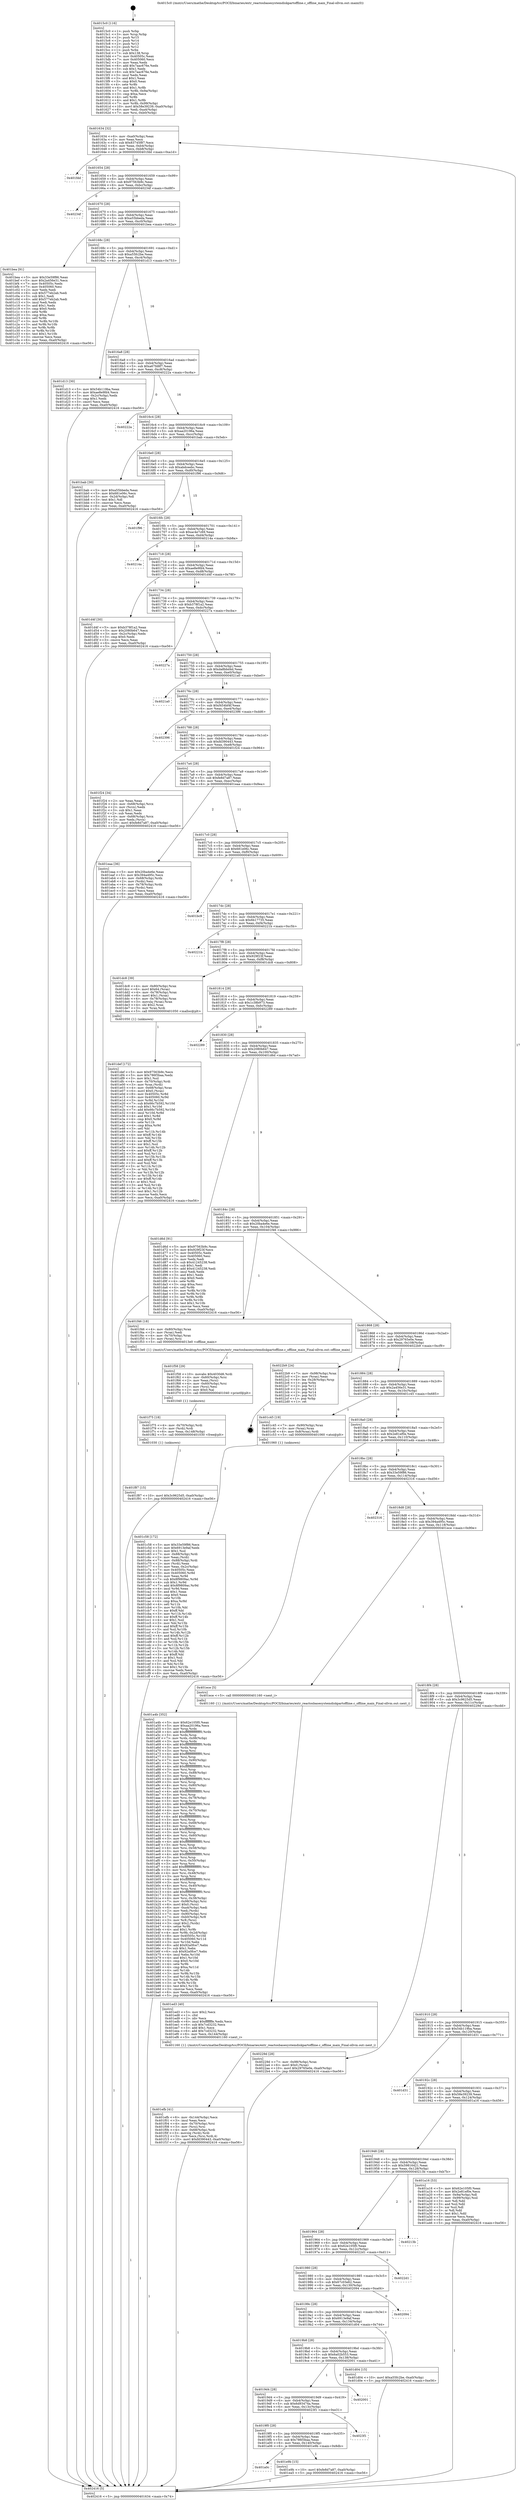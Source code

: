 digraph "0x4015c0" {
  label = "0x4015c0 (/mnt/c/Users/mathe/Desktop/tcc/POCII/binaries/extr_reactosbasesystemdiskpartoffline.c_offline_main_Final-ollvm.out::main(0))"
  labelloc = "t"
  node[shape=record]

  Entry [label="",width=0.3,height=0.3,shape=circle,fillcolor=black,style=filled]
  "0x401634" [label="{
     0x401634 [32]\l
     | [instrs]\l
     &nbsp;&nbsp;0x401634 \<+6\>: mov -0xa0(%rbp),%eax\l
     &nbsp;&nbsp;0x40163a \<+2\>: mov %eax,%ecx\l
     &nbsp;&nbsp;0x40163c \<+6\>: sub $0x83745f87,%ecx\l
     &nbsp;&nbsp;0x401642 \<+6\>: mov %eax,-0xb4(%rbp)\l
     &nbsp;&nbsp;0x401648 \<+6\>: mov %ecx,-0xb8(%rbp)\l
     &nbsp;&nbsp;0x40164e \<+6\>: je 0000000000401fdd \<main+0xa1d\>\l
  }"]
  "0x401fdd" [label="{
     0x401fdd\l
  }", style=dashed]
  "0x401654" [label="{
     0x401654 [28]\l
     | [instrs]\l
     &nbsp;&nbsp;0x401654 \<+5\>: jmp 0000000000401659 \<main+0x99\>\l
     &nbsp;&nbsp;0x401659 \<+6\>: mov -0xb4(%rbp),%eax\l
     &nbsp;&nbsp;0x40165f \<+5\>: sub $0x97563b9c,%eax\l
     &nbsp;&nbsp;0x401664 \<+6\>: mov %eax,-0xbc(%rbp)\l
     &nbsp;&nbsp;0x40166a \<+6\>: je 000000000040234f \<main+0xd8f\>\l
  }"]
  Exit [label="",width=0.3,height=0.3,shape=circle,fillcolor=black,style=filled,peripheries=2]
  "0x40234f" [label="{
     0x40234f\l
  }", style=dashed]
  "0x401670" [label="{
     0x401670 [28]\l
     | [instrs]\l
     &nbsp;&nbsp;0x401670 \<+5\>: jmp 0000000000401675 \<main+0xb5\>\l
     &nbsp;&nbsp;0x401675 \<+6\>: mov -0xb4(%rbp),%eax\l
     &nbsp;&nbsp;0x40167b \<+5\>: sub $0xa55bbeda,%eax\l
     &nbsp;&nbsp;0x401680 \<+6\>: mov %eax,-0xc0(%rbp)\l
     &nbsp;&nbsp;0x401686 \<+6\>: je 0000000000401bea \<main+0x62a\>\l
  }"]
  "0x401f87" [label="{
     0x401f87 [15]\l
     | [instrs]\l
     &nbsp;&nbsp;0x401f87 \<+10\>: movl $0x3c9625d5,-0xa0(%rbp)\l
     &nbsp;&nbsp;0x401f91 \<+5\>: jmp 0000000000402416 \<main+0xe56\>\l
  }"]
  "0x401bea" [label="{
     0x401bea [91]\l
     | [instrs]\l
     &nbsp;&nbsp;0x401bea \<+5\>: mov $0x33e59f86,%eax\l
     &nbsp;&nbsp;0x401bef \<+5\>: mov $0x2a456e31,%ecx\l
     &nbsp;&nbsp;0x401bf4 \<+7\>: mov 0x40505c,%edx\l
     &nbsp;&nbsp;0x401bfb \<+7\>: mov 0x405060,%esi\l
     &nbsp;&nbsp;0x401c02 \<+2\>: mov %edx,%edi\l
     &nbsp;&nbsp;0x401c04 \<+6\>: sub $0x577eb2ab,%edi\l
     &nbsp;&nbsp;0x401c0a \<+3\>: sub $0x1,%edi\l
     &nbsp;&nbsp;0x401c0d \<+6\>: add $0x577eb2ab,%edi\l
     &nbsp;&nbsp;0x401c13 \<+3\>: imul %edi,%edx\l
     &nbsp;&nbsp;0x401c16 \<+3\>: and $0x1,%edx\l
     &nbsp;&nbsp;0x401c19 \<+3\>: cmp $0x0,%edx\l
     &nbsp;&nbsp;0x401c1c \<+4\>: sete %r8b\l
     &nbsp;&nbsp;0x401c20 \<+3\>: cmp $0xa,%esi\l
     &nbsp;&nbsp;0x401c23 \<+4\>: setl %r9b\l
     &nbsp;&nbsp;0x401c27 \<+3\>: mov %r8b,%r10b\l
     &nbsp;&nbsp;0x401c2a \<+3\>: and %r9b,%r10b\l
     &nbsp;&nbsp;0x401c2d \<+3\>: xor %r9b,%r8b\l
     &nbsp;&nbsp;0x401c30 \<+3\>: or %r8b,%r10b\l
     &nbsp;&nbsp;0x401c33 \<+4\>: test $0x1,%r10b\l
     &nbsp;&nbsp;0x401c37 \<+3\>: cmovne %ecx,%eax\l
     &nbsp;&nbsp;0x401c3a \<+6\>: mov %eax,-0xa0(%rbp)\l
     &nbsp;&nbsp;0x401c40 \<+5\>: jmp 0000000000402416 \<main+0xe56\>\l
  }"]
  "0x40168c" [label="{
     0x40168c [28]\l
     | [instrs]\l
     &nbsp;&nbsp;0x40168c \<+5\>: jmp 0000000000401691 \<main+0xd1\>\l
     &nbsp;&nbsp;0x401691 \<+6\>: mov -0xb4(%rbp),%eax\l
     &nbsp;&nbsp;0x401697 \<+5\>: sub $0xa55fc2be,%eax\l
     &nbsp;&nbsp;0x40169c \<+6\>: mov %eax,-0xc4(%rbp)\l
     &nbsp;&nbsp;0x4016a2 \<+6\>: je 0000000000401d13 \<main+0x753\>\l
  }"]
  "0x401f75" [label="{
     0x401f75 [18]\l
     | [instrs]\l
     &nbsp;&nbsp;0x401f75 \<+4\>: mov -0x70(%rbp),%rdi\l
     &nbsp;&nbsp;0x401f79 \<+3\>: mov (%rdi),%rdi\l
     &nbsp;&nbsp;0x401f7c \<+6\>: mov %eax,-0x148(%rbp)\l
     &nbsp;&nbsp;0x401f82 \<+5\>: call 0000000000401030 \<free@plt\>\l
     | [calls]\l
     &nbsp;&nbsp;0x401030 \{1\} (unknown)\l
  }"]
  "0x401d13" [label="{
     0x401d13 [30]\l
     | [instrs]\l
     &nbsp;&nbsp;0x401d13 \<+5\>: mov $0x54b119ba,%eax\l
     &nbsp;&nbsp;0x401d18 \<+5\>: mov $0xae8e9fd4,%ecx\l
     &nbsp;&nbsp;0x401d1d \<+3\>: mov -0x2c(%rbp),%edx\l
     &nbsp;&nbsp;0x401d20 \<+3\>: cmp $0x1,%edx\l
     &nbsp;&nbsp;0x401d23 \<+3\>: cmovl %ecx,%eax\l
     &nbsp;&nbsp;0x401d26 \<+6\>: mov %eax,-0xa0(%rbp)\l
     &nbsp;&nbsp;0x401d2c \<+5\>: jmp 0000000000402416 \<main+0xe56\>\l
  }"]
  "0x4016a8" [label="{
     0x4016a8 [28]\l
     | [instrs]\l
     &nbsp;&nbsp;0x4016a8 \<+5\>: jmp 00000000004016ad \<main+0xed\>\l
     &nbsp;&nbsp;0x4016ad \<+6\>: mov -0xb4(%rbp),%eax\l
     &nbsp;&nbsp;0x4016b3 \<+5\>: sub $0xa67fd8f7,%eax\l
     &nbsp;&nbsp;0x4016b8 \<+6\>: mov %eax,-0xc8(%rbp)\l
     &nbsp;&nbsp;0x4016be \<+6\>: je 000000000040222a \<main+0xc6a\>\l
  }"]
  "0x401f58" [label="{
     0x401f58 [29]\l
     | [instrs]\l
     &nbsp;&nbsp;0x401f58 \<+10\>: movabs $0x4030d6,%rdi\l
     &nbsp;&nbsp;0x401f62 \<+4\>: mov -0x60(%rbp),%rsi\l
     &nbsp;&nbsp;0x401f66 \<+2\>: mov %eax,(%rsi)\l
     &nbsp;&nbsp;0x401f68 \<+4\>: mov -0x60(%rbp),%rsi\l
     &nbsp;&nbsp;0x401f6c \<+2\>: mov (%rsi),%esi\l
     &nbsp;&nbsp;0x401f6e \<+2\>: mov $0x0,%al\l
     &nbsp;&nbsp;0x401f70 \<+5\>: call 0000000000401040 \<printf@plt\>\l
     | [calls]\l
     &nbsp;&nbsp;0x401040 \{1\} (unknown)\l
  }"]
  "0x40222a" [label="{
     0x40222a\l
  }", style=dashed]
  "0x4016c4" [label="{
     0x4016c4 [28]\l
     | [instrs]\l
     &nbsp;&nbsp;0x4016c4 \<+5\>: jmp 00000000004016c9 \<main+0x109\>\l
     &nbsp;&nbsp;0x4016c9 \<+6\>: mov -0xb4(%rbp),%eax\l
     &nbsp;&nbsp;0x4016cf \<+5\>: sub $0xaa20196a,%eax\l
     &nbsp;&nbsp;0x4016d4 \<+6\>: mov %eax,-0xcc(%rbp)\l
     &nbsp;&nbsp;0x4016da \<+6\>: je 0000000000401bab \<main+0x5eb\>\l
  }"]
  "0x401efb" [label="{
     0x401efb [41]\l
     | [instrs]\l
     &nbsp;&nbsp;0x401efb \<+6\>: mov -0x144(%rbp),%ecx\l
     &nbsp;&nbsp;0x401f01 \<+3\>: imul %eax,%ecx\l
     &nbsp;&nbsp;0x401f04 \<+4\>: mov -0x70(%rbp),%rsi\l
     &nbsp;&nbsp;0x401f08 \<+3\>: mov (%rsi),%rsi\l
     &nbsp;&nbsp;0x401f0b \<+4\>: mov -0x68(%rbp),%rdi\l
     &nbsp;&nbsp;0x401f0f \<+3\>: movslq (%rdi),%rdi\l
     &nbsp;&nbsp;0x401f12 \<+3\>: mov %ecx,(%rsi,%rdi,4)\l
     &nbsp;&nbsp;0x401f15 \<+10\>: movl $0xfd390443,-0xa0(%rbp)\l
     &nbsp;&nbsp;0x401f1f \<+5\>: jmp 0000000000402416 \<main+0xe56\>\l
  }"]
  "0x401bab" [label="{
     0x401bab [30]\l
     | [instrs]\l
     &nbsp;&nbsp;0x401bab \<+5\>: mov $0xa55bbeda,%eax\l
     &nbsp;&nbsp;0x401bb0 \<+5\>: mov $0x681e06c,%ecx\l
     &nbsp;&nbsp;0x401bb5 \<+3\>: mov -0x2d(%rbp),%dl\l
     &nbsp;&nbsp;0x401bb8 \<+3\>: test $0x1,%dl\l
     &nbsp;&nbsp;0x401bbb \<+3\>: cmovne %ecx,%eax\l
     &nbsp;&nbsp;0x401bbe \<+6\>: mov %eax,-0xa0(%rbp)\l
     &nbsp;&nbsp;0x401bc4 \<+5\>: jmp 0000000000402416 \<main+0xe56\>\l
  }"]
  "0x4016e0" [label="{
     0x4016e0 [28]\l
     | [instrs]\l
     &nbsp;&nbsp;0x4016e0 \<+5\>: jmp 00000000004016e5 \<main+0x125\>\l
     &nbsp;&nbsp;0x4016e5 \<+6\>: mov -0xb4(%rbp),%eax\l
     &nbsp;&nbsp;0x4016eb \<+5\>: sub $0xabdceebc,%eax\l
     &nbsp;&nbsp;0x4016f0 \<+6\>: mov %eax,-0xd0(%rbp)\l
     &nbsp;&nbsp;0x4016f6 \<+6\>: je 0000000000401f96 \<main+0x9d6\>\l
  }"]
  "0x401ed3" [label="{
     0x401ed3 [40]\l
     | [instrs]\l
     &nbsp;&nbsp;0x401ed3 \<+5\>: mov $0x2,%ecx\l
     &nbsp;&nbsp;0x401ed8 \<+1\>: cltd\l
     &nbsp;&nbsp;0x401ed9 \<+2\>: idiv %ecx\l
     &nbsp;&nbsp;0x401edb \<+6\>: imul $0xfffffffe,%edx,%ecx\l
     &nbsp;&nbsp;0x401ee1 \<+6\>: sub $0x7cd3232,%ecx\l
     &nbsp;&nbsp;0x401ee7 \<+3\>: add $0x1,%ecx\l
     &nbsp;&nbsp;0x401eea \<+6\>: add $0x7cd3232,%ecx\l
     &nbsp;&nbsp;0x401ef0 \<+6\>: mov %ecx,-0x144(%rbp)\l
     &nbsp;&nbsp;0x401ef6 \<+5\>: call 0000000000401160 \<next_i\>\l
     | [calls]\l
     &nbsp;&nbsp;0x401160 \{1\} (/mnt/c/Users/mathe/Desktop/tcc/POCII/binaries/extr_reactosbasesystemdiskpartoffline.c_offline_main_Final-ollvm.out::next_i)\l
  }"]
  "0x401f96" [label="{
     0x401f96\l
  }", style=dashed]
  "0x4016fc" [label="{
     0x4016fc [28]\l
     | [instrs]\l
     &nbsp;&nbsp;0x4016fc \<+5\>: jmp 0000000000401701 \<main+0x141\>\l
     &nbsp;&nbsp;0x401701 \<+6\>: mov -0xb4(%rbp),%eax\l
     &nbsp;&nbsp;0x401707 \<+5\>: sub $0xac4e7c69,%eax\l
     &nbsp;&nbsp;0x40170c \<+6\>: mov %eax,-0xd4(%rbp)\l
     &nbsp;&nbsp;0x401712 \<+6\>: je 000000000040214a \<main+0xb8a\>\l
  }"]
  "0x401a0c" [label="{
     0x401a0c\l
  }", style=dashed]
  "0x40214a" [label="{
     0x40214a\l
  }", style=dashed]
  "0x401718" [label="{
     0x401718 [28]\l
     | [instrs]\l
     &nbsp;&nbsp;0x401718 \<+5\>: jmp 000000000040171d \<main+0x15d\>\l
     &nbsp;&nbsp;0x40171d \<+6\>: mov -0xb4(%rbp),%eax\l
     &nbsp;&nbsp;0x401723 \<+5\>: sub $0xae8e9fd4,%eax\l
     &nbsp;&nbsp;0x401728 \<+6\>: mov %eax,-0xd8(%rbp)\l
     &nbsp;&nbsp;0x40172e \<+6\>: je 0000000000401d4f \<main+0x78f\>\l
  }"]
  "0x401e9b" [label="{
     0x401e9b [15]\l
     | [instrs]\l
     &nbsp;&nbsp;0x401e9b \<+10\>: movl $0xfe8d7a87,-0xa0(%rbp)\l
     &nbsp;&nbsp;0x401ea5 \<+5\>: jmp 0000000000402416 \<main+0xe56\>\l
  }"]
  "0x401d4f" [label="{
     0x401d4f [30]\l
     | [instrs]\l
     &nbsp;&nbsp;0x401d4f \<+5\>: mov $0xb378f1a2,%eax\l
     &nbsp;&nbsp;0x401d54 \<+5\>: mov $0x2080b647,%ecx\l
     &nbsp;&nbsp;0x401d59 \<+3\>: mov -0x2c(%rbp),%edx\l
     &nbsp;&nbsp;0x401d5c \<+3\>: cmp $0x0,%edx\l
     &nbsp;&nbsp;0x401d5f \<+3\>: cmove %ecx,%eax\l
     &nbsp;&nbsp;0x401d62 \<+6\>: mov %eax,-0xa0(%rbp)\l
     &nbsp;&nbsp;0x401d68 \<+5\>: jmp 0000000000402416 \<main+0xe56\>\l
  }"]
  "0x401734" [label="{
     0x401734 [28]\l
     | [instrs]\l
     &nbsp;&nbsp;0x401734 \<+5\>: jmp 0000000000401739 \<main+0x179\>\l
     &nbsp;&nbsp;0x401739 \<+6\>: mov -0xb4(%rbp),%eax\l
     &nbsp;&nbsp;0x40173f \<+5\>: sub $0xb378f1a2,%eax\l
     &nbsp;&nbsp;0x401744 \<+6\>: mov %eax,-0xdc(%rbp)\l
     &nbsp;&nbsp;0x40174a \<+6\>: je 000000000040227a \<main+0xcba\>\l
  }"]
  "0x4019f0" [label="{
     0x4019f0 [28]\l
     | [instrs]\l
     &nbsp;&nbsp;0x4019f0 \<+5\>: jmp 00000000004019f5 \<main+0x435\>\l
     &nbsp;&nbsp;0x4019f5 \<+6\>: mov -0xb4(%rbp),%eax\l
     &nbsp;&nbsp;0x4019fb \<+5\>: sub $0x786f3baa,%eax\l
     &nbsp;&nbsp;0x401a00 \<+6\>: mov %eax,-0x140(%rbp)\l
     &nbsp;&nbsp;0x401a06 \<+6\>: je 0000000000401e9b \<main+0x8db\>\l
  }"]
  "0x40227a" [label="{
     0x40227a\l
  }", style=dashed]
  "0x401750" [label="{
     0x401750 [28]\l
     | [instrs]\l
     &nbsp;&nbsp;0x401750 \<+5\>: jmp 0000000000401755 \<main+0x195\>\l
     &nbsp;&nbsp;0x401755 \<+6\>: mov -0xb4(%rbp),%eax\l
     &nbsp;&nbsp;0x40175b \<+5\>: sub $0xda8bbd4d,%eax\l
     &nbsp;&nbsp;0x401760 \<+6\>: mov %eax,-0xe0(%rbp)\l
     &nbsp;&nbsp;0x401766 \<+6\>: je 00000000004021a0 \<main+0xbe0\>\l
  }"]
  "0x4023f1" [label="{
     0x4023f1\l
  }", style=dashed]
  "0x4021a0" [label="{
     0x4021a0\l
  }", style=dashed]
  "0x40176c" [label="{
     0x40176c [28]\l
     | [instrs]\l
     &nbsp;&nbsp;0x40176c \<+5\>: jmp 0000000000401771 \<main+0x1b1\>\l
     &nbsp;&nbsp;0x401771 \<+6\>: mov -0xb4(%rbp),%eax\l
     &nbsp;&nbsp;0x401777 \<+5\>: sub $0xf454bf4f,%eax\l
     &nbsp;&nbsp;0x40177c \<+6\>: mov %eax,-0xe4(%rbp)\l
     &nbsp;&nbsp;0x401782 \<+6\>: je 0000000000402396 \<main+0xdd6\>\l
  }"]
  "0x4019d4" [label="{
     0x4019d4 [28]\l
     | [instrs]\l
     &nbsp;&nbsp;0x4019d4 \<+5\>: jmp 00000000004019d9 \<main+0x419\>\l
     &nbsp;&nbsp;0x4019d9 \<+6\>: mov -0xb4(%rbp),%eax\l
     &nbsp;&nbsp;0x4019df \<+5\>: sub $0x6d93474a,%eax\l
     &nbsp;&nbsp;0x4019e4 \<+6\>: mov %eax,-0x13c(%rbp)\l
     &nbsp;&nbsp;0x4019ea \<+6\>: je 00000000004023f1 \<main+0xe31\>\l
  }"]
  "0x402396" [label="{
     0x402396\l
  }", style=dashed]
  "0x401788" [label="{
     0x401788 [28]\l
     | [instrs]\l
     &nbsp;&nbsp;0x401788 \<+5\>: jmp 000000000040178d \<main+0x1cd\>\l
     &nbsp;&nbsp;0x40178d \<+6\>: mov -0xb4(%rbp),%eax\l
     &nbsp;&nbsp;0x401793 \<+5\>: sub $0xfd390443,%eax\l
     &nbsp;&nbsp;0x401798 \<+6\>: mov %eax,-0xe8(%rbp)\l
     &nbsp;&nbsp;0x40179e \<+6\>: je 0000000000401f24 \<main+0x964\>\l
  }"]
  "0x402001" [label="{
     0x402001\l
  }", style=dashed]
  "0x401f24" [label="{
     0x401f24 [34]\l
     | [instrs]\l
     &nbsp;&nbsp;0x401f24 \<+2\>: xor %eax,%eax\l
     &nbsp;&nbsp;0x401f26 \<+4\>: mov -0x68(%rbp),%rcx\l
     &nbsp;&nbsp;0x401f2a \<+2\>: mov (%rcx),%edx\l
     &nbsp;&nbsp;0x401f2c \<+3\>: sub $0x1,%eax\l
     &nbsp;&nbsp;0x401f2f \<+2\>: sub %eax,%edx\l
     &nbsp;&nbsp;0x401f31 \<+4\>: mov -0x68(%rbp),%rcx\l
     &nbsp;&nbsp;0x401f35 \<+2\>: mov %edx,(%rcx)\l
     &nbsp;&nbsp;0x401f37 \<+10\>: movl $0xfe8d7a87,-0xa0(%rbp)\l
     &nbsp;&nbsp;0x401f41 \<+5\>: jmp 0000000000402416 \<main+0xe56\>\l
  }"]
  "0x4017a4" [label="{
     0x4017a4 [28]\l
     | [instrs]\l
     &nbsp;&nbsp;0x4017a4 \<+5\>: jmp 00000000004017a9 \<main+0x1e9\>\l
     &nbsp;&nbsp;0x4017a9 \<+6\>: mov -0xb4(%rbp),%eax\l
     &nbsp;&nbsp;0x4017af \<+5\>: sub $0xfe8d7a87,%eax\l
     &nbsp;&nbsp;0x4017b4 \<+6\>: mov %eax,-0xec(%rbp)\l
     &nbsp;&nbsp;0x4017ba \<+6\>: je 0000000000401eaa \<main+0x8ea\>\l
  }"]
  "0x401def" [label="{
     0x401def [172]\l
     | [instrs]\l
     &nbsp;&nbsp;0x401def \<+5\>: mov $0x97563b9c,%ecx\l
     &nbsp;&nbsp;0x401df4 \<+5\>: mov $0x786f3baa,%edx\l
     &nbsp;&nbsp;0x401df9 \<+3\>: mov $0x1,%sil\l
     &nbsp;&nbsp;0x401dfc \<+4\>: mov -0x70(%rbp),%rdi\l
     &nbsp;&nbsp;0x401e00 \<+3\>: mov %rax,(%rdi)\l
     &nbsp;&nbsp;0x401e03 \<+4\>: mov -0x68(%rbp),%rax\l
     &nbsp;&nbsp;0x401e07 \<+6\>: movl $0x0,(%rax)\l
     &nbsp;&nbsp;0x401e0d \<+8\>: mov 0x40505c,%r8d\l
     &nbsp;&nbsp;0x401e15 \<+8\>: mov 0x405060,%r9d\l
     &nbsp;&nbsp;0x401e1d \<+3\>: mov %r8d,%r10d\l
     &nbsp;&nbsp;0x401e20 \<+7\>: sub $0x66c7b592,%r10d\l
     &nbsp;&nbsp;0x401e27 \<+4\>: sub $0x1,%r10d\l
     &nbsp;&nbsp;0x401e2b \<+7\>: add $0x66c7b592,%r10d\l
     &nbsp;&nbsp;0x401e32 \<+4\>: imul %r10d,%r8d\l
     &nbsp;&nbsp;0x401e36 \<+4\>: and $0x1,%r8d\l
     &nbsp;&nbsp;0x401e3a \<+4\>: cmp $0x0,%r8d\l
     &nbsp;&nbsp;0x401e3e \<+4\>: sete %r11b\l
     &nbsp;&nbsp;0x401e42 \<+4\>: cmp $0xa,%r9d\l
     &nbsp;&nbsp;0x401e46 \<+3\>: setl %bl\l
     &nbsp;&nbsp;0x401e49 \<+3\>: mov %r11b,%r14b\l
     &nbsp;&nbsp;0x401e4c \<+4\>: xor $0xff,%r14b\l
     &nbsp;&nbsp;0x401e50 \<+3\>: mov %bl,%r15b\l
     &nbsp;&nbsp;0x401e53 \<+4\>: xor $0xff,%r15b\l
     &nbsp;&nbsp;0x401e57 \<+4\>: xor $0x1,%sil\l
     &nbsp;&nbsp;0x401e5b \<+3\>: mov %r14b,%r12b\l
     &nbsp;&nbsp;0x401e5e \<+4\>: and $0xff,%r12b\l
     &nbsp;&nbsp;0x401e62 \<+3\>: and %sil,%r11b\l
     &nbsp;&nbsp;0x401e65 \<+3\>: mov %r15b,%r13b\l
     &nbsp;&nbsp;0x401e68 \<+4\>: and $0xff,%r13b\l
     &nbsp;&nbsp;0x401e6c \<+3\>: and %sil,%bl\l
     &nbsp;&nbsp;0x401e6f \<+3\>: or %r11b,%r12b\l
     &nbsp;&nbsp;0x401e72 \<+3\>: or %bl,%r13b\l
     &nbsp;&nbsp;0x401e75 \<+3\>: xor %r13b,%r12b\l
     &nbsp;&nbsp;0x401e78 \<+3\>: or %r15b,%r14b\l
     &nbsp;&nbsp;0x401e7b \<+4\>: xor $0xff,%r14b\l
     &nbsp;&nbsp;0x401e7f \<+4\>: or $0x1,%sil\l
     &nbsp;&nbsp;0x401e83 \<+3\>: and %sil,%r14b\l
     &nbsp;&nbsp;0x401e86 \<+3\>: or %r14b,%r12b\l
     &nbsp;&nbsp;0x401e89 \<+4\>: test $0x1,%r12b\l
     &nbsp;&nbsp;0x401e8d \<+3\>: cmovne %edx,%ecx\l
     &nbsp;&nbsp;0x401e90 \<+6\>: mov %ecx,-0xa0(%rbp)\l
     &nbsp;&nbsp;0x401e96 \<+5\>: jmp 0000000000402416 \<main+0xe56\>\l
  }"]
  "0x401eaa" [label="{
     0x401eaa [36]\l
     | [instrs]\l
     &nbsp;&nbsp;0x401eaa \<+5\>: mov $0x20ba4e6e,%eax\l
     &nbsp;&nbsp;0x401eaf \<+5\>: mov $0x394a495c,%ecx\l
     &nbsp;&nbsp;0x401eb4 \<+4\>: mov -0x68(%rbp),%rdx\l
     &nbsp;&nbsp;0x401eb8 \<+2\>: mov (%rdx),%esi\l
     &nbsp;&nbsp;0x401eba \<+4\>: mov -0x78(%rbp),%rdx\l
     &nbsp;&nbsp;0x401ebe \<+2\>: cmp (%rdx),%esi\l
     &nbsp;&nbsp;0x401ec0 \<+3\>: cmovl %ecx,%eax\l
     &nbsp;&nbsp;0x401ec3 \<+6\>: mov %eax,-0xa0(%rbp)\l
     &nbsp;&nbsp;0x401ec9 \<+5\>: jmp 0000000000402416 \<main+0xe56\>\l
  }"]
  "0x4017c0" [label="{
     0x4017c0 [28]\l
     | [instrs]\l
     &nbsp;&nbsp;0x4017c0 \<+5\>: jmp 00000000004017c5 \<main+0x205\>\l
     &nbsp;&nbsp;0x4017c5 \<+6\>: mov -0xb4(%rbp),%eax\l
     &nbsp;&nbsp;0x4017cb \<+5\>: sub $0x681e06c,%eax\l
     &nbsp;&nbsp;0x4017d0 \<+6\>: mov %eax,-0xf0(%rbp)\l
     &nbsp;&nbsp;0x4017d6 \<+6\>: je 0000000000401bc9 \<main+0x609\>\l
  }"]
  "0x4019b8" [label="{
     0x4019b8 [28]\l
     | [instrs]\l
     &nbsp;&nbsp;0x4019b8 \<+5\>: jmp 00000000004019bd \<main+0x3fd\>\l
     &nbsp;&nbsp;0x4019bd \<+6\>: mov -0xb4(%rbp),%eax\l
     &nbsp;&nbsp;0x4019c3 \<+5\>: sub $0x6a02b553,%eax\l
     &nbsp;&nbsp;0x4019c8 \<+6\>: mov %eax,-0x138(%rbp)\l
     &nbsp;&nbsp;0x4019ce \<+6\>: je 0000000000402001 \<main+0xa41\>\l
  }"]
  "0x401bc9" [label="{
     0x401bc9\l
  }", style=dashed]
  "0x4017dc" [label="{
     0x4017dc [28]\l
     | [instrs]\l
     &nbsp;&nbsp;0x4017dc \<+5\>: jmp 00000000004017e1 \<main+0x221\>\l
     &nbsp;&nbsp;0x4017e1 \<+6\>: mov -0xb4(%rbp),%eax\l
     &nbsp;&nbsp;0x4017e7 \<+5\>: sub $0x6b17735,%eax\l
     &nbsp;&nbsp;0x4017ec \<+6\>: mov %eax,-0xf4(%rbp)\l
     &nbsp;&nbsp;0x4017f2 \<+6\>: je 000000000040221b \<main+0xc5b\>\l
  }"]
  "0x401d04" [label="{
     0x401d04 [15]\l
     | [instrs]\l
     &nbsp;&nbsp;0x401d04 \<+10\>: movl $0xa55fc2be,-0xa0(%rbp)\l
     &nbsp;&nbsp;0x401d0e \<+5\>: jmp 0000000000402416 \<main+0xe56\>\l
  }"]
  "0x40221b" [label="{
     0x40221b\l
  }", style=dashed]
  "0x4017f8" [label="{
     0x4017f8 [28]\l
     | [instrs]\l
     &nbsp;&nbsp;0x4017f8 \<+5\>: jmp 00000000004017fd \<main+0x23d\>\l
     &nbsp;&nbsp;0x4017fd \<+6\>: mov -0xb4(%rbp),%eax\l
     &nbsp;&nbsp;0x401803 \<+5\>: sub $0x929f23f,%eax\l
     &nbsp;&nbsp;0x401808 \<+6\>: mov %eax,-0xf8(%rbp)\l
     &nbsp;&nbsp;0x40180e \<+6\>: je 0000000000401dc8 \<main+0x808\>\l
  }"]
  "0x40199c" [label="{
     0x40199c [28]\l
     | [instrs]\l
     &nbsp;&nbsp;0x40199c \<+5\>: jmp 00000000004019a1 \<main+0x3e1\>\l
     &nbsp;&nbsp;0x4019a1 \<+6\>: mov -0xb4(%rbp),%eax\l
     &nbsp;&nbsp;0x4019a7 \<+5\>: sub $0x6913e9af,%eax\l
     &nbsp;&nbsp;0x4019ac \<+6\>: mov %eax,-0x134(%rbp)\l
     &nbsp;&nbsp;0x4019b2 \<+6\>: je 0000000000401d04 \<main+0x744\>\l
  }"]
  "0x401dc8" [label="{
     0x401dc8 [39]\l
     | [instrs]\l
     &nbsp;&nbsp;0x401dc8 \<+4\>: mov -0x80(%rbp),%rax\l
     &nbsp;&nbsp;0x401dcc \<+6\>: movl $0x64,(%rax)\l
     &nbsp;&nbsp;0x401dd2 \<+4\>: mov -0x78(%rbp),%rax\l
     &nbsp;&nbsp;0x401dd6 \<+6\>: movl $0x1,(%rax)\l
     &nbsp;&nbsp;0x401ddc \<+4\>: mov -0x78(%rbp),%rax\l
     &nbsp;&nbsp;0x401de0 \<+3\>: movslq (%rax),%rax\l
     &nbsp;&nbsp;0x401de3 \<+4\>: shl $0x2,%rax\l
     &nbsp;&nbsp;0x401de7 \<+3\>: mov %rax,%rdi\l
     &nbsp;&nbsp;0x401dea \<+5\>: call 0000000000401050 \<malloc@plt\>\l
     | [calls]\l
     &nbsp;&nbsp;0x401050 \{1\} (unknown)\l
  }"]
  "0x401814" [label="{
     0x401814 [28]\l
     | [instrs]\l
     &nbsp;&nbsp;0x401814 \<+5\>: jmp 0000000000401819 \<main+0x259\>\l
     &nbsp;&nbsp;0x401819 \<+6\>: mov -0xb4(%rbp),%eax\l
     &nbsp;&nbsp;0x40181f \<+5\>: sub $0x1c38b973,%eax\l
     &nbsp;&nbsp;0x401824 \<+6\>: mov %eax,-0xfc(%rbp)\l
     &nbsp;&nbsp;0x40182a \<+6\>: je 0000000000402289 \<main+0xcc9\>\l
  }"]
  "0x402094" [label="{
     0x402094\l
  }", style=dashed]
  "0x402289" [label="{
     0x402289\l
  }", style=dashed]
  "0x401830" [label="{
     0x401830 [28]\l
     | [instrs]\l
     &nbsp;&nbsp;0x401830 \<+5\>: jmp 0000000000401835 \<main+0x275\>\l
     &nbsp;&nbsp;0x401835 \<+6\>: mov -0xb4(%rbp),%eax\l
     &nbsp;&nbsp;0x40183b \<+5\>: sub $0x2080b647,%eax\l
     &nbsp;&nbsp;0x401840 \<+6\>: mov %eax,-0x100(%rbp)\l
     &nbsp;&nbsp;0x401846 \<+6\>: je 0000000000401d6d \<main+0x7ad\>\l
  }"]
  "0x401980" [label="{
     0x401980 [28]\l
     | [instrs]\l
     &nbsp;&nbsp;0x401980 \<+5\>: jmp 0000000000401985 \<main+0x3c5\>\l
     &nbsp;&nbsp;0x401985 \<+6\>: mov -0xb4(%rbp),%eax\l
     &nbsp;&nbsp;0x40198b \<+5\>: sub $0x67c03e62,%eax\l
     &nbsp;&nbsp;0x401990 \<+6\>: mov %eax,-0x130(%rbp)\l
     &nbsp;&nbsp;0x401996 \<+6\>: je 0000000000402094 \<main+0xad4\>\l
  }"]
  "0x401d6d" [label="{
     0x401d6d [91]\l
     | [instrs]\l
     &nbsp;&nbsp;0x401d6d \<+5\>: mov $0x97563b9c,%eax\l
     &nbsp;&nbsp;0x401d72 \<+5\>: mov $0x929f23f,%ecx\l
     &nbsp;&nbsp;0x401d77 \<+7\>: mov 0x40505c,%edx\l
     &nbsp;&nbsp;0x401d7e \<+7\>: mov 0x405060,%esi\l
     &nbsp;&nbsp;0x401d85 \<+2\>: mov %edx,%edi\l
     &nbsp;&nbsp;0x401d87 \<+6\>: sub $0x41245238,%edi\l
     &nbsp;&nbsp;0x401d8d \<+3\>: sub $0x1,%edi\l
     &nbsp;&nbsp;0x401d90 \<+6\>: add $0x41245238,%edi\l
     &nbsp;&nbsp;0x401d96 \<+3\>: imul %edi,%edx\l
     &nbsp;&nbsp;0x401d99 \<+3\>: and $0x1,%edx\l
     &nbsp;&nbsp;0x401d9c \<+3\>: cmp $0x0,%edx\l
     &nbsp;&nbsp;0x401d9f \<+4\>: sete %r8b\l
     &nbsp;&nbsp;0x401da3 \<+3\>: cmp $0xa,%esi\l
     &nbsp;&nbsp;0x401da6 \<+4\>: setl %r9b\l
     &nbsp;&nbsp;0x401daa \<+3\>: mov %r8b,%r10b\l
     &nbsp;&nbsp;0x401dad \<+3\>: and %r9b,%r10b\l
     &nbsp;&nbsp;0x401db0 \<+3\>: xor %r9b,%r8b\l
     &nbsp;&nbsp;0x401db3 \<+3\>: or %r8b,%r10b\l
     &nbsp;&nbsp;0x401db6 \<+4\>: test $0x1,%r10b\l
     &nbsp;&nbsp;0x401dba \<+3\>: cmovne %ecx,%eax\l
     &nbsp;&nbsp;0x401dbd \<+6\>: mov %eax,-0xa0(%rbp)\l
     &nbsp;&nbsp;0x401dc3 \<+5\>: jmp 0000000000402416 \<main+0xe56\>\l
  }"]
  "0x40184c" [label="{
     0x40184c [28]\l
     | [instrs]\l
     &nbsp;&nbsp;0x40184c \<+5\>: jmp 0000000000401851 \<main+0x291\>\l
     &nbsp;&nbsp;0x401851 \<+6\>: mov -0xb4(%rbp),%eax\l
     &nbsp;&nbsp;0x401857 \<+5\>: sub $0x20ba4e6e,%eax\l
     &nbsp;&nbsp;0x40185c \<+6\>: mov %eax,-0x104(%rbp)\l
     &nbsp;&nbsp;0x401862 \<+6\>: je 0000000000401f46 \<main+0x986\>\l
  }"]
  "0x4022d1" [label="{
     0x4022d1\l
  }", style=dashed]
  "0x401f46" [label="{
     0x401f46 [18]\l
     | [instrs]\l
     &nbsp;&nbsp;0x401f46 \<+4\>: mov -0x80(%rbp),%rax\l
     &nbsp;&nbsp;0x401f4a \<+2\>: mov (%rax),%edi\l
     &nbsp;&nbsp;0x401f4c \<+4\>: mov -0x70(%rbp),%rax\l
     &nbsp;&nbsp;0x401f50 \<+3\>: mov (%rax),%rsi\l
     &nbsp;&nbsp;0x401f53 \<+5\>: call 00000000004013e0 \<offline_main\>\l
     | [calls]\l
     &nbsp;&nbsp;0x4013e0 \{1\} (/mnt/c/Users/mathe/Desktop/tcc/POCII/binaries/extr_reactosbasesystemdiskpartoffline.c_offline_main_Final-ollvm.out::offline_main)\l
  }"]
  "0x401868" [label="{
     0x401868 [28]\l
     | [instrs]\l
     &nbsp;&nbsp;0x401868 \<+5\>: jmp 000000000040186d \<main+0x2ad\>\l
     &nbsp;&nbsp;0x40186d \<+6\>: mov -0xb4(%rbp),%eax\l
     &nbsp;&nbsp;0x401873 \<+5\>: sub $0x29765e0e,%eax\l
     &nbsp;&nbsp;0x401878 \<+6\>: mov %eax,-0x108(%rbp)\l
     &nbsp;&nbsp;0x40187e \<+6\>: je 00000000004022b9 \<main+0xcf9\>\l
  }"]
  "0x401964" [label="{
     0x401964 [28]\l
     | [instrs]\l
     &nbsp;&nbsp;0x401964 \<+5\>: jmp 0000000000401969 \<main+0x3a9\>\l
     &nbsp;&nbsp;0x401969 \<+6\>: mov -0xb4(%rbp),%eax\l
     &nbsp;&nbsp;0x40196f \<+5\>: sub $0x62e105f0,%eax\l
     &nbsp;&nbsp;0x401974 \<+6\>: mov %eax,-0x12c(%rbp)\l
     &nbsp;&nbsp;0x40197a \<+6\>: je 00000000004022d1 \<main+0xd11\>\l
  }"]
  "0x4022b9" [label="{
     0x4022b9 [24]\l
     | [instrs]\l
     &nbsp;&nbsp;0x4022b9 \<+7\>: mov -0x98(%rbp),%rax\l
     &nbsp;&nbsp;0x4022c0 \<+2\>: mov (%rax),%eax\l
     &nbsp;&nbsp;0x4022c2 \<+4\>: lea -0x28(%rbp),%rsp\l
     &nbsp;&nbsp;0x4022c6 \<+1\>: pop %rbx\l
     &nbsp;&nbsp;0x4022c7 \<+2\>: pop %r12\l
     &nbsp;&nbsp;0x4022c9 \<+2\>: pop %r13\l
     &nbsp;&nbsp;0x4022cb \<+2\>: pop %r14\l
     &nbsp;&nbsp;0x4022cd \<+2\>: pop %r15\l
     &nbsp;&nbsp;0x4022cf \<+1\>: pop %rbp\l
     &nbsp;&nbsp;0x4022d0 \<+1\>: ret\l
  }"]
  "0x401884" [label="{
     0x401884 [28]\l
     | [instrs]\l
     &nbsp;&nbsp;0x401884 \<+5\>: jmp 0000000000401889 \<main+0x2c9\>\l
     &nbsp;&nbsp;0x401889 \<+6\>: mov -0xb4(%rbp),%eax\l
     &nbsp;&nbsp;0x40188f \<+5\>: sub $0x2a456e31,%eax\l
     &nbsp;&nbsp;0x401894 \<+6\>: mov %eax,-0x10c(%rbp)\l
     &nbsp;&nbsp;0x40189a \<+6\>: je 0000000000401c45 \<main+0x685\>\l
  }"]
  "0x40213b" [label="{
     0x40213b\l
  }", style=dashed]
  "0x401c45" [label="{
     0x401c45 [19]\l
     | [instrs]\l
     &nbsp;&nbsp;0x401c45 \<+7\>: mov -0x90(%rbp),%rax\l
     &nbsp;&nbsp;0x401c4c \<+3\>: mov (%rax),%rax\l
     &nbsp;&nbsp;0x401c4f \<+4\>: mov 0x8(%rax),%rdi\l
     &nbsp;&nbsp;0x401c53 \<+5\>: call 0000000000401060 \<atoi@plt\>\l
     | [calls]\l
     &nbsp;&nbsp;0x401060 \{1\} (unknown)\l
  }"]
  "0x4018a0" [label="{
     0x4018a0 [28]\l
     | [instrs]\l
     &nbsp;&nbsp;0x4018a0 \<+5\>: jmp 00000000004018a5 \<main+0x2e5\>\l
     &nbsp;&nbsp;0x4018a5 \<+6\>: mov -0xb4(%rbp),%eax\l
     &nbsp;&nbsp;0x4018ab \<+5\>: sub $0x2e81ef0e,%eax\l
     &nbsp;&nbsp;0x4018b0 \<+6\>: mov %eax,-0x110(%rbp)\l
     &nbsp;&nbsp;0x4018b6 \<+6\>: je 0000000000401a4b \<main+0x48b\>\l
  }"]
  "0x401c58" [label="{
     0x401c58 [172]\l
     | [instrs]\l
     &nbsp;&nbsp;0x401c58 \<+5\>: mov $0x33e59f86,%ecx\l
     &nbsp;&nbsp;0x401c5d \<+5\>: mov $0x6913e9af,%edx\l
     &nbsp;&nbsp;0x401c62 \<+3\>: mov $0x1,%sil\l
     &nbsp;&nbsp;0x401c65 \<+7\>: mov -0x88(%rbp),%rdi\l
     &nbsp;&nbsp;0x401c6c \<+2\>: mov %eax,(%rdi)\l
     &nbsp;&nbsp;0x401c6e \<+7\>: mov -0x88(%rbp),%rdi\l
     &nbsp;&nbsp;0x401c75 \<+2\>: mov (%rdi),%eax\l
     &nbsp;&nbsp;0x401c77 \<+3\>: mov %eax,-0x2c(%rbp)\l
     &nbsp;&nbsp;0x401c7a \<+7\>: mov 0x40505c,%eax\l
     &nbsp;&nbsp;0x401c81 \<+8\>: mov 0x405060,%r8d\l
     &nbsp;&nbsp;0x401c89 \<+3\>: mov %eax,%r9d\l
     &nbsp;&nbsp;0x401c8c \<+7\>: sub $0x8f9809ac,%r9d\l
     &nbsp;&nbsp;0x401c93 \<+4\>: sub $0x1,%r9d\l
     &nbsp;&nbsp;0x401c97 \<+7\>: add $0x8f9809ac,%r9d\l
     &nbsp;&nbsp;0x401c9e \<+4\>: imul %r9d,%eax\l
     &nbsp;&nbsp;0x401ca2 \<+3\>: and $0x1,%eax\l
     &nbsp;&nbsp;0x401ca5 \<+3\>: cmp $0x0,%eax\l
     &nbsp;&nbsp;0x401ca8 \<+4\>: sete %r10b\l
     &nbsp;&nbsp;0x401cac \<+4\>: cmp $0xa,%r8d\l
     &nbsp;&nbsp;0x401cb0 \<+4\>: setl %r11b\l
     &nbsp;&nbsp;0x401cb4 \<+3\>: mov %r10b,%bl\l
     &nbsp;&nbsp;0x401cb7 \<+3\>: xor $0xff,%bl\l
     &nbsp;&nbsp;0x401cba \<+3\>: mov %r11b,%r14b\l
     &nbsp;&nbsp;0x401cbd \<+4\>: xor $0xff,%r14b\l
     &nbsp;&nbsp;0x401cc1 \<+4\>: xor $0x1,%sil\l
     &nbsp;&nbsp;0x401cc5 \<+3\>: mov %bl,%r15b\l
     &nbsp;&nbsp;0x401cc8 \<+4\>: and $0xff,%r15b\l
     &nbsp;&nbsp;0x401ccc \<+3\>: and %sil,%r10b\l
     &nbsp;&nbsp;0x401ccf \<+3\>: mov %r14b,%r12b\l
     &nbsp;&nbsp;0x401cd2 \<+4\>: and $0xff,%r12b\l
     &nbsp;&nbsp;0x401cd6 \<+3\>: and %sil,%r11b\l
     &nbsp;&nbsp;0x401cd9 \<+3\>: or %r10b,%r15b\l
     &nbsp;&nbsp;0x401cdc \<+3\>: or %r11b,%r12b\l
     &nbsp;&nbsp;0x401cdf \<+3\>: xor %r12b,%r15b\l
     &nbsp;&nbsp;0x401ce2 \<+3\>: or %r14b,%bl\l
     &nbsp;&nbsp;0x401ce5 \<+3\>: xor $0xff,%bl\l
     &nbsp;&nbsp;0x401ce8 \<+4\>: or $0x1,%sil\l
     &nbsp;&nbsp;0x401cec \<+3\>: and %sil,%bl\l
     &nbsp;&nbsp;0x401cef \<+3\>: or %bl,%r15b\l
     &nbsp;&nbsp;0x401cf2 \<+4\>: test $0x1,%r15b\l
     &nbsp;&nbsp;0x401cf6 \<+3\>: cmovne %edx,%ecx\l
     &nbsp;&nbsp;0x401cf9 \<+6\>: mov %ecx,-0xa0(%rbp)\l
     &nbsp;&nbsp;0x401cff \<+5\>: jmp 0000000000402416 \<main+0xe56\>\l
  }"]
  "0x401a4b" [label="{
     0x401a4b [352]\l
     | [instrs]\l
     &nbsp;&nbsp;0x401a4b \<+5\>: mov $0x62e105f0,%eax\l
     &nbsp;&nbsp;0x401a50 \<+5\>: mov $0xaa20196a,%ecx\l
     &nbsp;&nbsp;0x401a55 \<+3\>: mov %rsp,%rdx\l
     &nbsp;&nbsp;0x401a58 \<+4\>: add $0xfffffffffffffff0,%rdx\l
     &nbsp;&nbsp;0x401a5c \<+3\>: mov %rdx,%rsp\l
     &nbsp;&nbsp;0x401a5f \<+7\>: mov %rdx,-0x98(%rbp)\l
     &nbsp;&nbsp;0x401a66 \<+3\>: mov %rsp,%rdx\l
     &nbsp;&nbsp;0x401a69 \<+4\>: add $0xfffffffffffffff0,%rdx\l
     &nbsp;&nbsp;0x401a6d \<+3\>: mov %rdx,%rsp\l
     &nbsp;&nbsp;0x401a70 \<+3\>: mov %rsp,%rsi\l
     &nbsp;&nbsp;0x401a73 \<+4\>: add $0xfffffffffffffff0,%rsi\l
     &nbsp;&nbsp;0x401a77 \<+3\>: mov %rsi,%rsp\l
     &nbsp;&nbsp;0x401a7a \<+7\>: mov %rsi,-0x90(%rbp)\l
     &nbsp;&nbsp;0x401a81 \<+3\>: mov %rsp,%rsi\l
     &nbsp;&nbsp;0x401a84 \<+4\>: add $0xfffffffffffffff0,%rsi\l
     &nbsp;&nbsp;0x401a88 \<+3\>: mov %rsi,%rsp\l
     &nbsp;&nbsp;0x401a8b \<+7\>: mov %rsi,-0x88(%rbp)\l
     &nbsp;&nbsp;0x401a92 \<+3\>: mov %rsp,%rsi\l
     &nbsp;&nbsp;0x401a95 \<+4\>: add $0xfffffffffffffff0,%rsi\l
     &nbsp;&nbsp;0x401a99 \<+3\>: mov %rsi,%rsp\l
     &nbsp;&nbsp;0x401a9c \<+4\>: mov %rsi,-0x80(%rbp)\l
     &nbsp;&nbsp;0x401aa0 \<+3\>: mov %rsp,%rsi\l
     &nbsp;&nbsp;0x401aa3 \<+4\>: add $0xfffffffffffffff0,%rsi\l
     &nbsp;&nbsp;0x401aa7 \<+3\>: mov %rsi,%rsp\l
     &nbsp;&nbsp;0x401aaa \<+4\>: mov %rsi,-0x78(%rbp)\l
     &nbsp;&nbsp;0x401aae \<+3\>: mov %rsp,%rsi\l
     &nbsp;&nbsp;0x401ab1 \<+4\>: add $0xfffffffffffffff0,%rsi\l
     &nbsp;&nbsp;0x401ab5 \<+3\>: mov %rsi,%rsp\l
     &nbsp;&nbsp;0x401ab8 \<+4\>: mov %rsi,-0x70(%rbp)\l
     &nbsp;&nbsp;0x401abc \<+3\>: mov %rsp,%rsi\l
     &nbsp;&nbsp;0x401abf \<+4\>: add $0xfffffffffffffff0,%rsi\l
     &nbsp;&nbsp;0x401ac3 \<+3\>: mov %rsi,%rsp\l
     &nbsp;&nbsp;0x401ac6 \<+4\>: mov %rsi,-0x68(%rbp)\l
     &nbsp;&nbsp;0x401aca \<+3\>: mov %rsp,%rsi\l
     &nbsp;&nbsp;0x401acd \<+4\>: add $0xfffffffffffffff0,%rsi\l
     &nbsp;&nbsp;0x401ad1 \<+3\>: mov %rsi,%rsp\l
     &nbsp;&nbsp;0x401ad4 \<+4\>: mov %rsi,-0x60(%rbp)\l
     &nbsp;&nbsp;0x401ad8 \<+3\>: mov %rsp,%rsi\l
     &nbsp;&nbsp;0x401adb \<+4\>: add $0xfffffffffffffff0,%rsi\l
     &nbsp;&nbsp;0x401adf \<+3\>: mov %rsi,%rsp\l
     &nbsp;&nbsp;0x401ae2 \<+4\>: mov %rsi,-0x58(%rbp)\l
     &nbsp;&nbsp;0x401ae6 \<+3\>: mov %rsp,%rsi\l
     &nbsp;&nbsp;0x401ae9 \<+4\>: add $0xfffffffffffffff0,%rsi\l
     &nbsp;&nbsp;0x401aed \<+3\>: mov %rsi,%rsp\l
     &nbsp;&nbsp;0x401af0 \<+4\>: mov %rsi,-0x50(%rbp)\l
     &nbsp;&nbsp;0x401af4 \<+3\>: mov %rsp,%rsi\l
     &nbsp;&nbsp;0x401af7 \<+4\>: add $0xfffffffffffffff0,%rsi\l
     &nbsp;&nbsp;0x401afb \<+3\>: mov %rsi,%rsp\l
     &nbsp;&nbsp;0x401afe \<+4\>: mov %rsi,-0x48(%rbp)\l
     &nbsp;&nbsp;0x401b02 \<+3\>: mov %rsp,%rsi\l
     &nbsp;&nbsp;0x401b05 \<+4\>: add $0xfffffffffffffff0,%rsi\l
     &nbsp;&nbsp;0x401b09 \<+3\>: mov %rsi,%rsp\l
     &nbsp;&nbsp;0x401b0c \<+4\>: mov %rsi,-0x40(%rbp)\l
     &nbsp;&nbsp;0x401b10 \<+3\>: mov %rsp,%rsi\l
     &nbsp;&nbsp;0x401b13 \<+4\>: add $0xfffffffffffffff0,%rsi\l
     &nbsp;&nbsp;0x401b17 \<+3\>: mov %rsi,%rsp\l
     &nbsp;&nbsp;0x401b1a \<+4\>: mov %rsi,-0x38(%rbp)\l
     &nbsp;&nbsp;0x401b1e \<+7\>: mov -0x98(%rbp),%rsi\l
     &nbsp;&nbsp;0x401b25 \<+6\>: movl $0x0,(%rsi)\l
     &nbsp;&nbsp;0x401b2b \<+6\>: mov -0xa4(%rbp),%edi\l
     &nbsp;&nbsp;0x401b31 \<+2\>: mov %edi,(%rdx)\l
     &nbsp;&nbsp;0x401b33 \<+7\>: mov -0x90(%rbp),%rsi\l
     &nbsp;&nbsp;0x401b3a \<+7\>: mov -0xb0(%rbp),%r8\l
     &nbsp;&nbsp;0x401b41 \<+3\>: mov %r8,(%rsi)\l
     &nbsp;&nbsp;0x401b44 \<+3\>: cmpl $0x2,(%rdx)\l
     &nbsp;&nbsp;0x401b47 \<+4\>: setne %r9b\l
     &nbsp;&nbsp;0x401b4b \<+4\>: and $0x1,%r9b\l
     &nbsp;&nbsp;0x401b4f \<+4\>: mov %r9b,-0x2d(%rbp)\l
     &nbsp;&nbsp;0x401b53 \<+8\>: mov 0x40505c,%r10d\l
     &nbsp;&nbsp;0x401b5b \<+8\>: mov 0x405060,%r11d\l
     &nbsp;&nbsp;0x401b63 \<+3\>: mov %r10d,%ebx\l
     &nbsp;&nbsp;0x401b66 \<+6\>: add $0x92a0fce7,%ebx\l
     &nbsp;&nbsp;0x401b6c \<+3\>: sub $0x1,%ebx\l
     &nbsp;&nbsp;0x401b6f \<+6\>: sub $0x92a0fce7,%ebx\l
     &nbsp;&nbsp;0x401b75 \<+4\>: imul %ebx,%r10d\l
     &nbsp;&nbsp;0x401b79 \<+4\>: and $0x1,%r10d\l
     &nbsp;&nbsp;0x401b7d \<+4\>: cmp $0x0,%r10d\l
     &nbsp;&nbsp;0x401b81 \<+4\>: sete %r9b\l
     &nbsp;&nbsp;0x401b85 \<+4\>: cmp $0xa,%r11d\l
     &nbsp;&nbsp;0x401b89 \<+4\>: setl %r14b\l
     &nbsp;&nbsp;0x401b8d \<+3\>: mov %r9b,%r15b\l
     &nbsp;&nbsp;0x401b90 \<+3\>: and %r14b,%r15b\l
     &nbsp;&nbsp;0x401b93 \<+3\>: xor %r14b,%r9b\l
     &nbsp;&nbsp;0x401b96 \<+3\>: or %r9b,%r15b\l
     &nbsp;&nbsp;0x401b99 \<+4\>: test $0x1,%r15b\l
     &nbsp;&nbsp;0x401b9d \<+3\>: cmovne %ecx,%eax\l
     &nbsp;&nbsp;0x401ba0 \<+6\>: mov %eax,-0xa0(%rbp)\l
     &nbsp;&nbsp;0x401ba6 \<+5\>: jmp 0000000000402416 \<main+0xe56\>\l
  }"]
  "0x4018bc" [label="{
     0x4018bc [28]\l
     | [instrs]\l
     &nbsp;&nbsp;0x4018bc \<+5\>: jmp 00000000004018c1 \<main+0x301\>\l
     &nbsp;&nbsp;0x4018c1 \<+6\>: mov -0xb4(%rbp),%eax\l
     &nbsp;&nbsp;0x4018c7 \<+5\>: sub $0x33e59f86,%eax\l
     &nbsp;&nbsp;0x4018cc \<+6\>: mov %eax,-0x114(%rbp)\l
     &nbsp;&nbsp;0x4018d2 \<+6\>: je 0000000000402316 \<main+0xd56\>\l
  }"]
  "0x4015c0" [label="{
     0x4015c0 [116]\l
     | [instrs]\l
     &nbsp;&nbsp;0x4015c0 \<+1\>: push %rbp\l
     &nbsp;&nbsp;0x4015c1 \<+3\>: mov %rsp,%rbp\l
     &nbsp;&nbsp;0x4015c4 \<+2\>: push %r15\l
     &nbsp;&nbsp;0x4015c6 \<+2\>: push %r14\l
     &nbsp;&nbsp;0x4015c8 \<+2\>: push %r13\l
     &nbsp;&nbsp;0x4015ca \<+2\>: push %r12\l
     &nbsp;&nbsp;0x4015cc \<+1\>: push %rbx\l
     &nbsp;&nbsp;0x4015cd \<+7\>: sub $0x138,%rsp\l
     &nbsp;&nbsp;0x4015d4 \<+7\>: mov 0x40505c,%eax\l
     &nbsp;&nbsp;0x4015db \<+7\>: mov 0x405060,%ecx\l
     &nbsp;&nbsp;0x4015e2 \<+2\>: mov %eax,%edx\l
     &nbsp;&nbsp;0x4015e4 \<+6\>: add $0x7aac676e,%edx\l
     &nbsp;&nbsp;0x4015ea \<+3\>: sub $0x1,%edx\l
     &nbsp;&nbsp;0x4015ed \<+6\>: sub $0x7aac676e,%edx\l
     &nbsp;&nbsp;0x4015f3 \<+3\>: imul %edx,%eax\l
     &nbsp;&nbsp;0x4015f6 \<+3\>: and $0x1,%eax\l
     &nbsp;&nbsp;0x4015f9 \<+3\>: cmp $0x0,%eax\l
     &nbsp;&nbsp;0x4015fc \<+4\>: sete %r8b\l
     &nbsp;&nbsp;0x401600 \<+4\>: and $0x1,%r8b\l
     &nbsp;&nbsp;0x401604 \<+7\>: mov %r8b,-0x9a(%rbp)\l
     &nbsp;&nbsp;0x40160b \<+3\>: cmp $0xa,%ecx\l
     &nbsp;&nbsp;0x40160e \<+4\>: setl %r8b\l
     &nbsp;&nbsp;0x401612 \<+4\>: and $0x1,%r8b\l
     &nbsp;&nbsp;0x401616 \<+7\>: mov %r8b,-0x99(%rbp)\l
     &nbsp;&nbsp;0x40161d \<+10\>: movl $0x58e39239,-0xa0(%rbp)\l
     &nbsp;&nbsp;0x401627 \<+6\>: mov %edi,-0xa4(%rbp)\l
     &nbsp;&nbsp;0x40162d \<+7\>: mov %rsi,-0xb0(%rbp)\l
  }"]
  "0x402316" [label="{
     0x402316\l
  }", style=dashed]
  "0x4018d8" [label="{
     0x4018d8 [28]\l
     | [instrs]\l
     &nbsp;&nbsp;0x4018d8 \<+5\>: jmp 00000000004018dd \<main+0x31d\>\l
     &nbsp;&nbsp;0x4018dd \<+6\>: mov -0xb4(%rbp),%eax\l
     &nbsp;&nbsp;0x4018e3 \<+5\>: sub $0x394a495c,%eax\l
     &nbsp;&nbsp;0x4018e8 \<+6\>: mov %eax,-0x118(%rbp)\l
     &nbsp;&nbsp;0x4018ee \<+6\>: je 0000000000401ece \<main+0x90e\>\l
  }"]
  "0x402416" [label="{
     0x402416 [5]\l
     | [instrs]\l
     &nbsp;&nbsp;0x402416 \<+5\>: jmp 0000000000401634 \<main+0x74\>\l
  }"]
  "0x401ece" [label="{
     0x401ece [5]\l
     | [instrs]\l
     &nbsp;&nbsp;0x401ece \<+5\>: call 0000000000401160 \<next_i\>\l
     | [calls]\l
     &nbsp;&nbsp;0x401160 \{1\} (/mnt/c/Users/mathe/Desktop/tcc/POCII/binaries/extr_reactosbasesystemdiskpartoffline.c_offline_main_Final-ollvm.out::next_i)\l
  }"]
  "0x4018f4" [label="{
     0x4018f4 [28]\l
     | [instrs]\l
     &nbsp;&nbsp;0x4018f4 \<+5\>: jmp 00000000004018f9 \<main+0x339\>\l
     &nbsp;&nbsp;0x4018f9 \<+6\>: mov -0xb4(%rbp),%eax\l
     &nbsp;&nbsp;0x4018ff \<+5\>: sub $0x3c9625d5,%eax\l
     &nbsp;&nbsp;0x401904 \<+6\>: mov %eax,-0x11c(%rbp)\l
     &nbsp;&nbsp;0x40190a \<+6\>: je 000000000040229d \<main+0xcdd\>\l
  }"]
  "0x401948" [label="{
     0x401948 [28]\l
     | [instrs]\l
     &nbsp;&nbsp;0x401948 \<+5\>: jmp 000000000040194d \<main+0x38d\>\l
     &nbsp;&nbsp;0x40194d \<+6\>: mov -0xb4(%rbp),%eax\l
     &nbsp;&nbsp;0x401953 \<+5\>: sub $0x59816421,%eax\l
     &nbsp;&nbsp;0x401958 \<+6\>: mov %eax,-0x128(%rbp)\l
     &nbsp;&nbsp;0x40195e \<+6\>: je 000000000040213b \<main+0xb7b\>\l
  }"]
  "0x40229d" [label="{
     0x40229d [28]\l
     | [instrs]\l
     &nbsp;&nbsp;0x40229d \<+7\>: mov -0x98(%rbp),%rax\l
     &nbsp;&nbsp;0x4022a4 \<+6\>: movl $0x0,(%rax)\l
     &nbsp;&nbsp;0x4022aa \<+10\>: movl $0x29765e0e,-0xa0(%rbp)\l
     &nbsp;&nbsp;0x4022b4 \<+5\>: jmp 0000000000402416 \<main+0xe56\>\l
  }"]
  "0x401910" [label="{
     0x401910 [28]\l
     | [instrs]\l
     &nbsp;&nbsp;0x401910 \<+5\>: jmp 0000000000401915 \<main+0x355\>\l
     &nbsp;&nbsp;0x401915 \<+6\>: mov -0xb4(%rbp),%eax\l
     &nbsp;&nbsp;0x40191b \<+5\>: sub $0x54b119ba,%eax\l
     &nbsp;&nbsp;0x401920 \<+6\>: mov %eax,-0x120(%rbp)\l
     &nbsp;&nbsp;0x401926 \<+6\>: je 0000000000401d31 \<main+0x771\>\l
  }"]
  "0x401a16" [label="{
     0x401a16 [53]\l
     | [instrs]\l
     &nbsp;&nbsp;0x401a16 \<+5\>: mov $0x62e105f0,%eax\l
     &nbsp;&nbsp;0x401a1b \<+5\>: mov $0x2e81ef0e,%ecx\l
     &nbsp;&nbsp;0x401a20 \<+6\>: mov -0x9a(%rbp),%dl\l
     &nbsp;&nbsp;0x401a26 \<+7\>: mov -0x99(%rbp),%sil\l
     &nbsp;&nbsp;0x401a2d \<+3\>: mov %dl,%dil\l
     &nbsp;&nbsp;0x401a30 \<+3\>: and %sil,%dil\l
     &nbsp;&nbsp;0x401a33 \<+3\>: xor %sil,%dl\l
     &nbsp;&nbsp;0x401a36 \<+3\>: or %dl,%dil\l
     &nbsp;&nbsp;0x401a39 \<+4\>: test $0x1,%dil\l
     &nbsp;&nbsp;0x401a3d \<+3\>: cmovne %ecx,%eax\l
     &nbsp;&nbsp;0x401a40 \<+6\>: mov %eax,-0xa0(%rbp)\l
     &nbsp;&nbsp;0x401a46 \<+5\>: jmp 0000000000402416 \<main+0xe56\>\l
  }"]
  "0x401d31" [label="{
     0x401d31\l
  }", style=dashed]
  "0x40192c" [label="{
     0x40192c [28]\l
     | [instrs]\l
     &nbsp;&nbsp;0x40192c \<+5\>: jmp 0000000000401931 \<main+0x371\>\l
     &nbsp;&nbsp;0x401931 \<+6\>: mov -0xb4(%rbp),%eax\l
     &nbsp;&nbsp;0x401937 \<+5\>: sub $0x58e39239,%eax\l
     &nbsp;&nbsp;0x40193c \<+6\>: mov %eax,-0x124(%rbp)\l
     &nbsp;&nbsp;0x401942 \<+6\>: je 0000000000401a16 \<main+0x456\>\l
  }"]
  Entry -> "0x4015c0" [label=" 1"]
  "0x401634" -> "0x401fdd" [label=" 0"]
  "0x401634" -> "0x401654" [label=" 18"]
  "0x4022b9" -> Exit [label=" 1"]
  "0x401654" -> "0x40234f" [label=" 0"]
  "0x401654" -> "0x401670" [label=" 18"]
  "0x40229d" -> "0x402416" [label=" 1"]
  "0x401670" -> "0x401bea" [label=" 1"]
  "0x401670" -> "0x40168c" [label=" 17"]
  "0x401f87" -> "0x402416" [label=" 1"]
  "0x40168c" -> "0x401d13" [label=" 1"]
  "0x40168c" -> "0x4016a8" [label=" 16"]
  "0x401f75" -> "0x401f87" [label=" 1"]
  "0x4016a8" -> "0x40222a" [label=" 0"]
  "0x4016a8" -> "0x4016c4" [label=" 16"]
  "0x401f58" -> "0x401f75" [label=" 1"]
  "0x4016c4" -> "0x401bab" [label=" 1"]
  "0x4016c4" -> "0x4016e0" [label=" 15"]
  "0x401f46" -> "0x401f58" [label=" 1"]
  "0x4016e0" -> "0x401f96" [label=" 0"]
  "0x4016e0" -> "0x4016fc" [label=" 15"]
  "0x401f24" -> "0x402416" [label=" 1"]
  "0x4016fc" -> "0x40214a" [label=" 0"]
  "0x4016fc" -> "0x401718" [label=" 15"]
  "0x401efb" -> "0x402416" [label=" 1"]
  "0x401718" -> "0x401d4f" [label=" 1"]
  "0x401718" -> "0x401734" [label=" 14"]
  "0x401ed3" -> "0x401efb" [label=" 1"]
  "0x401734" -> "0x40227a" [label=" 0"]
  "0x401734" -> "0x401750" [label=" 14"]
  "0x401eaa" -> "0x402416" [label=" 2"]
  "0x401750" -> "0x4021a0" [label=" 0"]
  "0x401750" -> "0x40176c" [label=" 14"]
  "0x401e9b" -> "0x402416" [label=" 1"]
  "0x40176c" -> "0x402396" [label=" 0"]
  "0x40176c" -> "0x401788" [label=" 14"]
  "0x4019f0" -> "0x401e9b" [label=" 1"]
  "0x401788" -> "0x401f24" [label=" 1"]
  "0x401788" -> "0x4017a4" [label=" 13"]
  "0x401ece" -> "0x401ed3" [label=" 1"]
  "0x4017a4" -> "0x401eaa" [label=" 2"]
  "0x4017a4" -> "0x4017c0" [label=" 11"]
  "0x4019d4" -> "0x4023f1" [label=" 0"]
  "0x4017c0" -> "0x401bc9" [label=" 0"]
  "0x4017c0" -> "0x4017dc" [label=" 11"]
  "0x4019f0" -> "0x401a0c" [label=" 0"]
  "0x4017dc" -> "0x40221b" [label=" 0"]
  "0x4017dc" -> "0x4017f8" [label=" 11"]
  "0x4019b8" -> "0x4019d4" [label=" 1"]
  "0x4017f8" -> "0x401dc8" [label=" 1"]
  "0x4017f8" -> "0x401814" [label=" 10"]
  "0x4019d4" -> "0x4019f0" [label=" 1"]
  "0x401814" -> "0x402289" [label=" 0"]
  "0x401814" -> "0x401830" [label=" 10"]
  "0x401def" -> "0x402416" [label=" 1"]
  "0x401830" -> "0x401d6d" [label=" 1"]
  "0x401830" -> "0x40184c" [label=" 9"]
  "0x401d6d" -> "0x402416" [label=" 1"]
  "0x40184c" -> "0x401f46" [label=" 1"]
  "0x40184c" -> "0x401868" [label=" 8"]
  "0x401d4f" -> "0x402416" [label=" 1"]
  "0x401868" -> "0x4022b9" [label=" 1"]
  "0x401868" -> "0x401884" [label=" 7"]
  "0x401d04" -> "0x402416" [label=" 1"]
  "0x401884" -> "0x401c45" [label=" 1"]
  "0x401884" -> "0x4018a0" [label=" 6"]
  "0x40199c" -> "0x4019b8" [label=" 1"]
  "0x4018a0" -> "0x401a4b" [label=" 1"]
  "0x4018a0" -> "0x4018bc" [label=" 5"]
  "0x4019b8" -> "0x402001" [label=" 0"]
  "0x4018bc" -> "0x402316" [label=" 0"]
  "0x4018bc" -> "0x4018d8" [label=" 5"]
  "0x401980" -> "0x402094" [label=" 0"]
  "0x4018d8" -> "0x401ece" [label=" 1"]
  "0x4018d8" -> "0x4018f4" [label=" 4"]
  "0x401dc8" -> "0x401def" [label=" 1"]
  "0x4018f4" -> "0x40229d" [label=" 1"]
  "0x4018f4" -> "0x401910" [label=" 3"]
  "0x401964" -> "0x401980" [label=" 2"]
  "0x401910" -> "0x401d31" [label=" 0"]
  "0x401910" -> "0x40192c" [label=" 3"]
  "0x401964" -> "0x4022d1" [label=" 0"]
  "0x40192c" -> "0x401a16" [label=" 1"]
  "0x40192c" -> "0x401948" [label=" 2"]
  "0x401a16" -> "0x402416" [label=" 1"]
  "0x4015c0" -> "0x401634" [label=" 1"]
  "0x402416" -> "0x401634" [label=" 17"]
  "0x401980" -> "0x40199c" [label=" 2"]
  "0x401a4b" -> "0x402416" [label=" 1"]
  "0x401bab" -> "0x402416" [label=" 1"]
  "0x401bea" -> "0x402416" [label=" 1"]
  "0x401c45" -> "0x401c58" [label=" 1"]
  "0x401c58" -> "0x402416" [label=" 1"]
  "0x40199c" -> "0x401d04" [label=" 1"]
  "0x401948" -> "0x40213b" [label=" 0"]
  "0x401948" -> "0x401964" [label=" 2"]
  "0x401d13" -> "0x402416" [label=" 1"]
}
